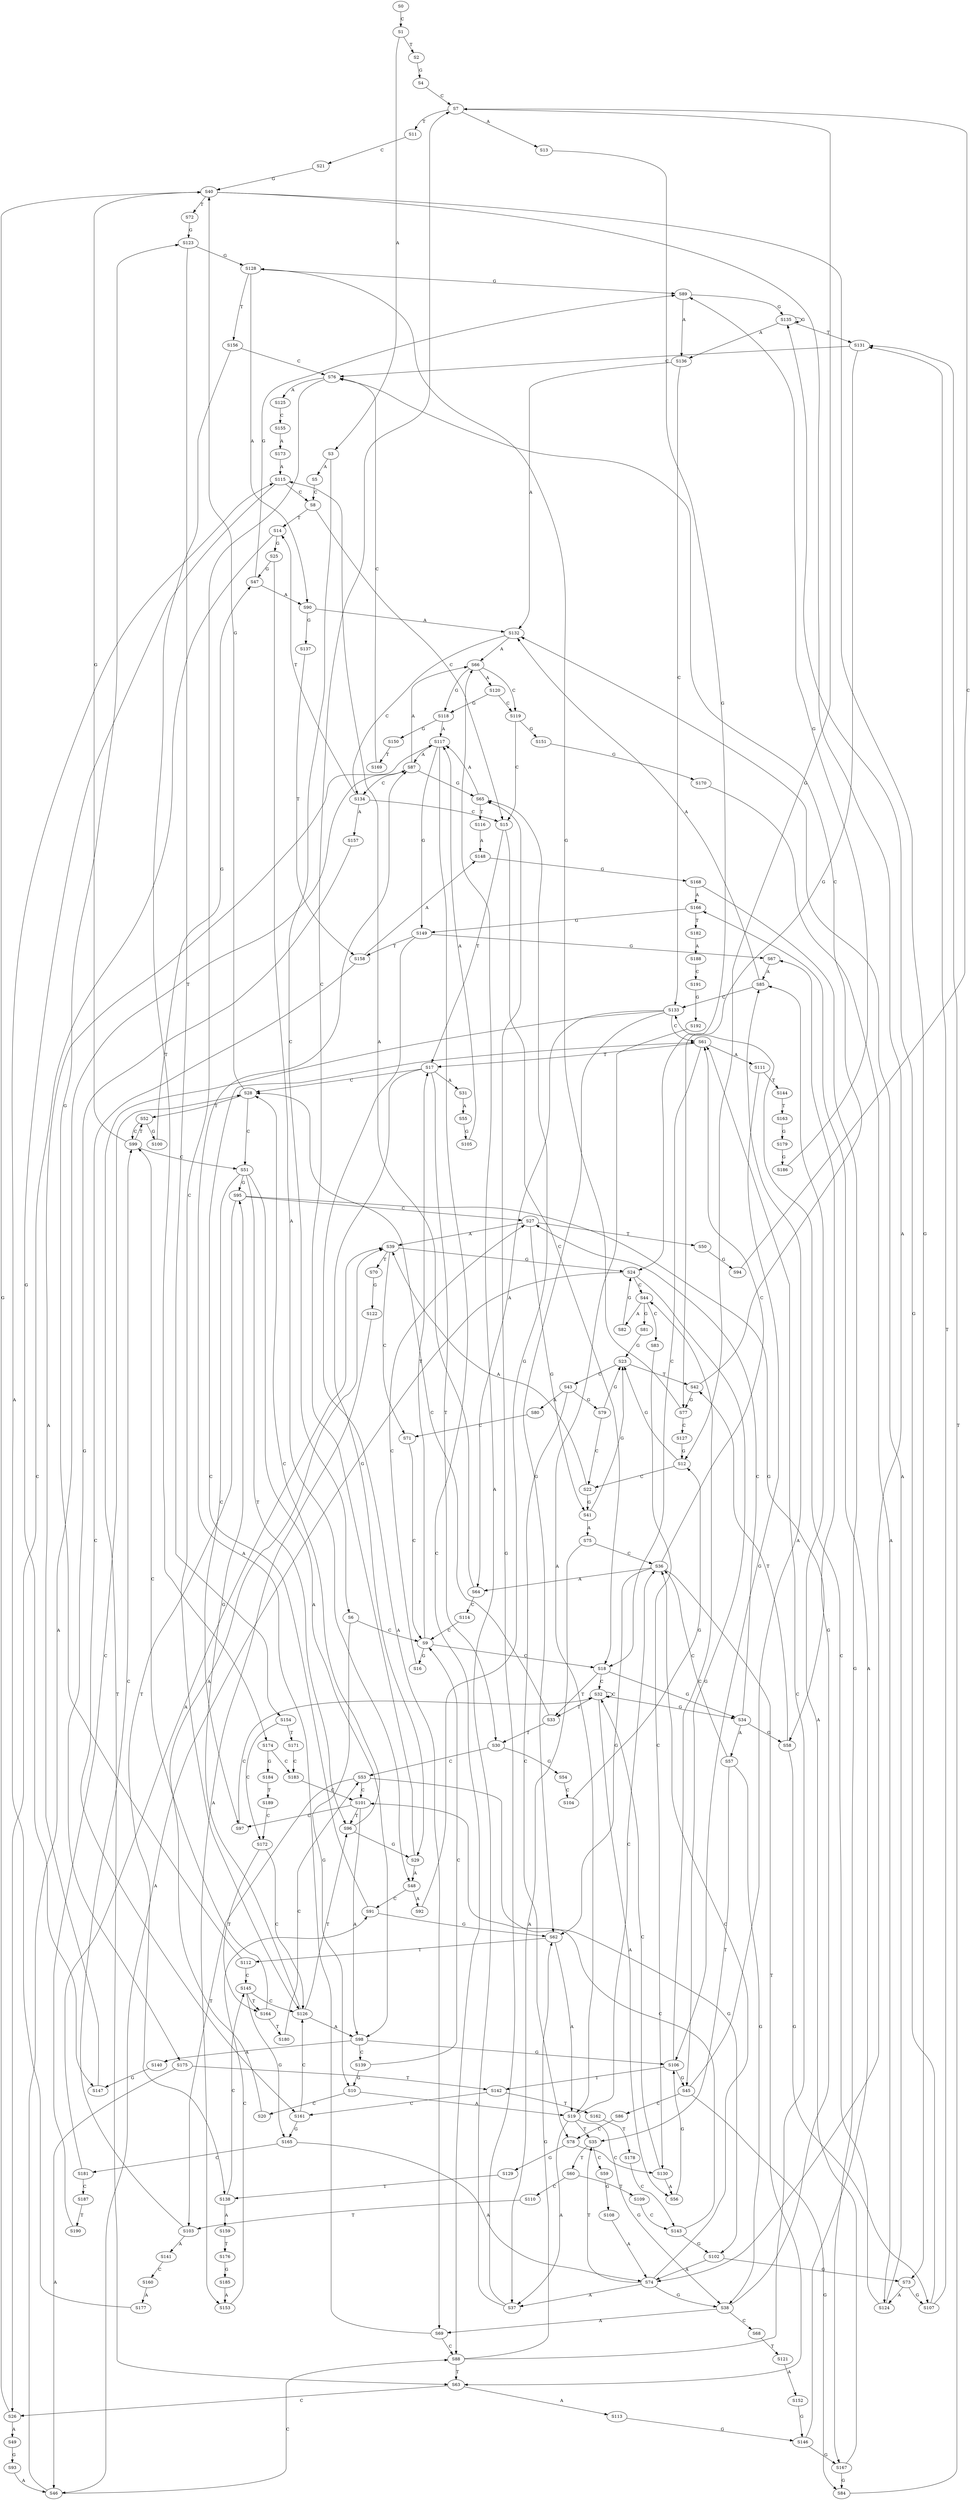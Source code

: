 strict digraph  {
	S0 -> S1 [ label = C ];
	S1 -> S2 [ label = T ];
	S1 -> S3 [ label = A ];
	S2 -> S4 [ label = G ];
	S3 -> S5 [ label = A ];
	S3 -> S6 [ label = C ];
	S4 -> S7 [ label = C ];
	S5 -> S8 [ label = C ];
	S6 -> S9 [ label = C ];
	S6 -> S10 [ label = G ];
	S7 -> S11 [ label = T ];
	S7 -> S12 [ label = G ];
	S7 -> S13 [ label = A ];
	S8 -> S14 [ label = T ];
	S8 -> S15 [ label = C ];
	S9 -> S16 [ label = G ];
	S9 -> S17 [ label = T ];
	S9 -> S18 [ label = C ];
	S10 -> S19 [ label = A ];
	S10 -> S20 [ label = C ];
	S11 -> S21 [ label = C ];
	S12 -> S22 [ label = C ];
	S12 -> S23 [ label = G ];
	S13 -> S24 [ label = G ];
	S14 -> S25 [ label = G ];
	S14 -> S26 [ label = C ];
	S15 -> S17 [ label = T ];
	S15 -> S18 [ label = C ];
	S16 -> S27 [ label = C ];
	S17 -> S28 [ label = C ];
	S17 -> S29 [ label = G ];
	S17 -> S30 [ label = T ];
	S17 -> S31 [ label = A ];
	S18 -> S32 [ label = C ];
	S18 -> S33 [ label = T ];
	S18 -> S34 [ label = G ];
	S19 -> S35 [ label = T ];
	S19 -> S36 [ label = C ];
	S19 -> S37 [ label = A ];
	S19 -> S38 [ label = G ];
	S20 -> S39 [ label = A ];
	S21 -> S40 [ label = G ];
	S22 -> S41 [ label = G ];
	S22 -> S39 [ label = A ];
	S23 -> S42 [ label = T ];
	S23 -> S43 [ label = C ];
	S24 -> S44 [ label = C ];
	S24 -> S45 [ label = G ];
	S24 -> S46 [ label = A ];
	S25 -> S47 [ label = G ];
	S25 -> S48 [ label = A ];
	S26 -> S49 [ label = A ];
	S26 -> S40 [ label = G ];
	S27 -> S50 [ label = T ];
	S27 -> S41 [ label = G ];
	S27 -> S39 [ label = A ];
	S28 -> S40 [ label = G ];
	S28 -> S51 [ label = C ];
	S28 -> S52 [ label = T ];
	S29 -> S7 [ label = C ];
	S29 -> S48 [ label = A ];
	S30 -> S53 [ label = C ];
	S30 -> S54 [ label = G ];
	S31 -> S55 [ label = A ];
	S32 -> S33 [ label = T ];
	S32 -> S34 [ label = G ];
	S32 -> S56 [ label = A ];
	S32 -> S32 [ label = C ];
	S33 -> S30 [ label = T ];
	S33 -> S28 [ label = C ];
	S34 -> S27 [ label = C ];
	S34 -> S57 [ label = A ];
	S34 -> S58 [ label = G ];
	S35 -> S59 [ label = C ];
	S35 -> S60 [ label = T ];
	S36 -> S61 [ label = C ];
	S36 -> S62 [ label = G ];
	S36 -> S63 [ label = T ];
	S36 -> S64 [ label = A ];
	S37 -> S65 [ label = G ];
	S37 -> S66 [ label = A ];
	S38 -> S67 [ label = G ];
	S38 -> S68 [ label = C ];
	S38 -> S69 [ label = A ];
	S39 -> S24 [ label = G ];
	S39 -> S70 [ label = T ];
	S39 -> S71 [ label = C ];
	S40 -> S72 [ label = T ];
	S40 -> S73 [ label = G ];
	S40 -> S74 [ label = A ];
	S41 -> S23 [ label = G ];
	S41 -> S75 [ label = A ];
	S42 -> S76 [ label = C ];
	S42 -> S77 [ label = G ];
	S43 -> S78 [ label = C ];
	S43 -> S79 [ label = G ];
	S43 -> S80 [ label = A ];
	S44 -> S81 [ label = G ];
	S44 -> S82 [ label = A ];
	S44 -> S83 [ label = C ];
	S45 -> S84 [ label = G ];
	S45 -> S85 [ label = A ];
	S45 -> S86 [ label = C ];
	S46 -> S87 [ label = A ];
	S46 -> S88 [ label = C ];
	S47 -> S89 [ label = G ];
	S47 -> S90 [ label = A ];
	S48 -> S91 [ label = C ];
	S48 -> S92 [ label = A ];
	S49 -> S93 [ label = G ];
	S50 -> S94 [ label = G ];
	S51 -> S95 [ label = G ];
	S51 -> S96 [ label = T ];
	S51 -> S97 [ label = C ];
	S51 -> S98 [ label = A ];
	S52 -> S99 [ label = C ];
	S52 -> S100 [ label = G ];
	S53 -> S101 [ label = C ];
	S53 -> S102 [ label = G ];
	S53 -> S103 [ label = T ];
	S54 -> S104 [ label = C ];
	S55 -> S105 [ label = G ];
	S56 -> S106 [ label = G ];
	S57 -> S36 [ label = C ];
	S57 -> S38 [ label = G ];
	S57 -> S35 [ label = T ];
	S58 -> S42 [ label = T ];
	S58 -> S107 [ label = G ];
	S59 -> S108 [ label = G ];
	S60 -> S109 [ label = T ];
	S60 -> S110 [ label = C ];
	S61 -> S17 [ label = T ];
	S61 -> S18 [ label = C ];
	S61 -> S111 [ label = A ];
	S62 -> S19 [ label = A ];
	S62 -> S112 [ label = T ];
	S63 -> S113 [ label = A ];
	S63 -> S26 [ label = C ];
	S64 -> S114 [ label = C ];
	S64 -> S115 [ label = A ];
	S65 -> S116 [ label = T ];
	S65 -> S117 [ label = A ];
	S66 -> S118 [ label = G ];
	S66 -> S119 [ label = C ];
	S66 -> S120 [ label = A ];
	S67 -> S85 [ label = A ];
	S68 -> S121 [ label = T ];
	S69 -> S87 [ label = A ];
	S69 -> S88 [ label = C ];
	S70 -> S122 [ label = G ];
	S71 -> S9 [ label = C ];
	S72 -> S123 [ label = G ];
	S73 -> S124 [ label = A ];
	S73 -> S107 [ label = G ];
	S74 -> S36 [ label = C ];
	S74 -> S37 [ label = A ];
	S74 -> S35 [ label = T ];
	S74 -> S38 [ label = G ];
	S75 -> S37 [ label = A ];
	S75 -> S36 [ label = C ];
	S76 -> S125 [ label = A ];
	S76 -> S126 [ label = C ];
	S77 -> S127 [ label = C ];
	S77 -> S128 [ label = G ];
	S78 -> S129 [ label = G ];
	S78 -> S130 [ label = C ];
	S79 -> S23 [ label = G ];
	S79 -> S22 [ label = C ];
	S80 -> S71 [ label = C ];
	S81 -> S23 [ label = G ];
	S82 -> S24 [ label = G ];
	S83 -> S130 [ label = C ];
	S84 -> S131 [ label = T ];
	S85 -> S132 [ label = A ];
	S85 -> S133 [ label = C ];
	S86 -> S78 [ label = C ];
	S87 -> S65 [ label = G ];
	S87 -> S134 [ label = C ];
	S87 -> S66 [ label = A ];
	S88 -> S61 [ label = C ];
	S88 -> S63 [ label = T ];
	S88 -> S62 [ label = G ];
	S89 -> S135 [ label = G ];
	S89 -> S136 [ label = A ];
	S90 -> S137 [ label = G ];
	S90 -> S132 [ label = A ];
	S91 -> S61 [ label = C ];
	S91 -> S62 [ label = G ];
	S92 -> S65 [ label = G ];
	S93 -> S46 [ label = A ];
	S94 -> S7 [ label = C ];
	S95 -> S138 [ label = T ];
	S95 -> S27 [ label = C ];
	S95 -> S58 [ label = G ];
	S96 -> S28 [ label = C ];
	S96 -> S29 [ label = G ];
	S97 -> S32 [ label = C ];
	S98 -> S106 [ label = G ];
	S98 -> S139 [ label = C ];
	S98 -> S140 [ label = A ];
	S99 -> S51 [ label = C ];
	S99 -> S40 [ label = G ];
	S99 -> S52 [ label = T ];
	S100 -> S47 [ label = G ];
	S101 -> S98 [ label = A ];
	S101 -> S97 [ label = C ];
	S101 -> S96 [ label = T ];
	S102 -> S73 [ label = G ];
	S102 -> S74 [ label = A ];
	S103 -> S141 [ label = A ];
	S103 -> S99 [ label = C ];
	S104 -> S12 [ label = G ];
	S105 -> S117 [ label = A ];
	S106 -> S142 [ label = T ];
	S106 -> S44 [ label = C ];
	S106 -> S45 [ label = G ];
	S107 -> S135 [ label = G ];
	S107 -> S131 [ label = T ];
	S108 -> S74 [ label = A ];
	S109 -> S143 [ label = C ];
	S110 -> S103 [ label = T ];
	S111 -> S106 [ label = G ];
	S111 -> S144 [ label = T ];
	S112 -> S123 [ label = G ];
	S112 -> S145 [ label = C ];
	S113 -> S146 [ label = G ];
	S114 -> S9 [ label = C ];
	S115 -> S147 [ label = G ];
	S115 -> S8 [ label = C ];
	S116 -> S148 [ label = A ];
	S117 -> S149 [ label = G ];
	S117 -> S87 [ label = A ];
	S117 -> S88 [ label = C ];
	S118 -> S117 [ label = A ];
	S118 -> S150 [ label = G ];
	S119 -> S151 [ label = G ];
	S119 -> S15 [ label = C ];
	S120 -> S119 [ label = C ];
	S120 -> S118 [ label = G ];
	S121 -> S152 [ label = A ];
	S122 -> S153 [ label = A ];
	S123 -> S128 [ label = G ];
	S123 -> S154 [ label = T ];
	S124 -> S133 [ label = C ];
	S124 -> S132 [ label = A ];
	S125 -> S155 [ label = C ];
	S126 -> S95 [ label = G ];
	S126 -> S96 [ label = T ];
	S126 -> S98 [ label = A ];
	S127 -> S12 [ label = G ];
	S128 -> S156 [ label = T ];
	S128 -> S90 [ label = A ];
	S128 -> S89 [ label = G ];
	S129 -> S138 [ label = T ];
	S130 -> S32 [ label = C ];
	S130 -> S56 [ label = A ];
	S131 -> S77 [ label = G ];
	S131 -> S76 [ label = C ];
	S132 -> S66 [ label = A ];
	S132 -> S134 [ label = C ];
	S133 -> S64 [ label = A ];
	S133 -> S61 [ label = C ];
	S133 -> S62 [ label = G ];
	S133 -> S63 [ label = T ];
	S134 -> S157 [ label = A ];
	S134 -> S15 [ label = C ];
	S134 -> S14 [ label = T ];
	S135 -> S136 [ label = A ];
	S135 -> S135 [ label = G ];
	S135 -> S131 [ label = T ];
	S136 -> S132 [ label = A ];
	S136 -> S133 [ label = C ];
	S137 -> S158 [ label = T ];
	S138 -> S145 [ label = C ];
	S138 -> S159 [ label = A ];
	S139 -> S9 [ label = C ];
	S139 -> S10 [ label = G ];
	S140 -> S147 [ label = G ];
	S141 -> S160 [ label = C ];
	S142 -> S161 [ label = C ];
	S142 -> S162 [ label = T ];
	S143 -> S101 [ label = C ];
	S143 -> S102 [ label = G ];
	S144 -> S163 [ label = T ];
	S145 -> S164 [ label = T ];
	S145 -> S165 [ label = G ];
	S145 -> S126 [ label = C ];
	S146 -> S166 [ label = A ];
	S146 -> S167 [ label = G ];
	S147 -> S117 [ label = A ];
	S148 -> S168 [ label = G ];
	S149 -> S69 [ label = A ];
	S149 -> S67 [ label = G ];
	S149 -> S158 [ label = T ];
	S150 -> S169 [ label = T ];
	S151 -> S170 [ label = G ];
	S152 -> S146 [ label = G ];
	S153 -> S91 [ label = C ];
	S154 -> S171 [ label = T ];
	S154 -> S172 [ label = C ];
	S155 -> S173 [ label = A ];
	S156 -> S174 [ label = T ];
	S156 -> S76 [ label = C ];
	S157 -> S175 [ label = G ];
	S158 -> S161 [ label = C ];
	S158 -> S148 [ label = A ];
	S159 -> S176 [ label = T ];
	S160 -> S177 [ label = A ];
	S161 -> S165 [ label = G ];
	S161 -> S126 [ label = C ];
	S162 -> S178 [ label = T ];
	S163 -> S179 [ label = G ];
	S164 -> S180 [ label = T ];
	S164 -> S99 [ label = C ];
	S165 -> S181 [ label = C ];
	S165 -> S74 [ label = A ];
	S166 -> S149 [ label = G ];
	S166 -> S182 [ label = T ];
	S167 -> S84 [ label = G ];
	S167 -> S85 [ label = A ];
	S168 -> S166 [ label = A ];
	S168 -> S167 [ label = G ];
	S169 -> S76 [ label = C ];
	S170 -> S124 [ label = A ];
	S171 -> S183 [ label = C ];
	S172 -> S126 [ label = C ];
	S172 -> S164 [ label = T ];
	S173 -> S115 [ label = A ];
	S174 -> S184 [ label = G ];
	S174 -> S183 [ label = C ];
	S175 -> S142 [ label = T ];
	S175 -> S46 [ label = A ];
	S176 -> S185 [ label = G ];
	S177 -> S115 [ label = A ];
	S178 -> S143 [ label = C ];
	S179 -> S186 [ label = G ];
	S180 -> S53 [ label = C ];
	S181 -> S39 [ label = A ];
	S181 -> S187 [ label = C ];
	S182 -> S188 [ label = A ];
	S183 -> S101 [ label = C ];
	S184 -> S189 [ label = T ];
	S185 -> S153 [ label = A ];
	S186 -> S89 [ label = G ];
	S187 -> S190 [ label = T ];
	S188 -> S191 [ label = C ];
	S189 -> S172 [ label = C ];
	S190 -> S28 [ label = C ];
	S191 -> S192 [ label = G ];
	S192 -> S19 [ label = A ];
}
